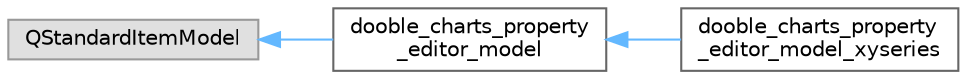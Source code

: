 digraph "Graphical Class Hierarchy"
{
 // LATEX_PDF_SIZE
  bgcolor="transparent";
  edge [fontname=Helvetica,fontsize=10,labelfontname=Helvetica,labelfontsize=10];
  node [fontname=Helvetica,fontsize=10,shape=box,height=0.2,width=0.4];
  rankdir="LR";
  Node0 [id="Node000000",label="QStandardItemModel",height=0.2,width=0.4,color="grey60", fillcolor="#E0E0E0", style="filled",tooltip=" "];
  Node0 -> Node1 [id="edge31_Node000000_Node000001",dir="back",color="steelblue1",style="solid",tooltip=" "];
  Node1 [id="Node000001",label="dooble_charts_property\l_editor_model",height=0.2,width=0.4,color="grey40", fillcolor="white", style="filled",URL="$classdooble__charts__property__editor__model.html",tooltip=" "];
  Node1 -> Node2 [id="edge32_Node000001_Node000002",dir="back",color="steelblue1",style="solid",tooltip=" "];
  Node2 [id="Node000002",label="dooble_charts_property\l_editor_model_xyseries",height=0.2,width=0.4,color="grey40", fillcolor="white", style="filled",URL="$classdooble__charts__property__editor__model__xyseries.html",tooltip=" "];
}
